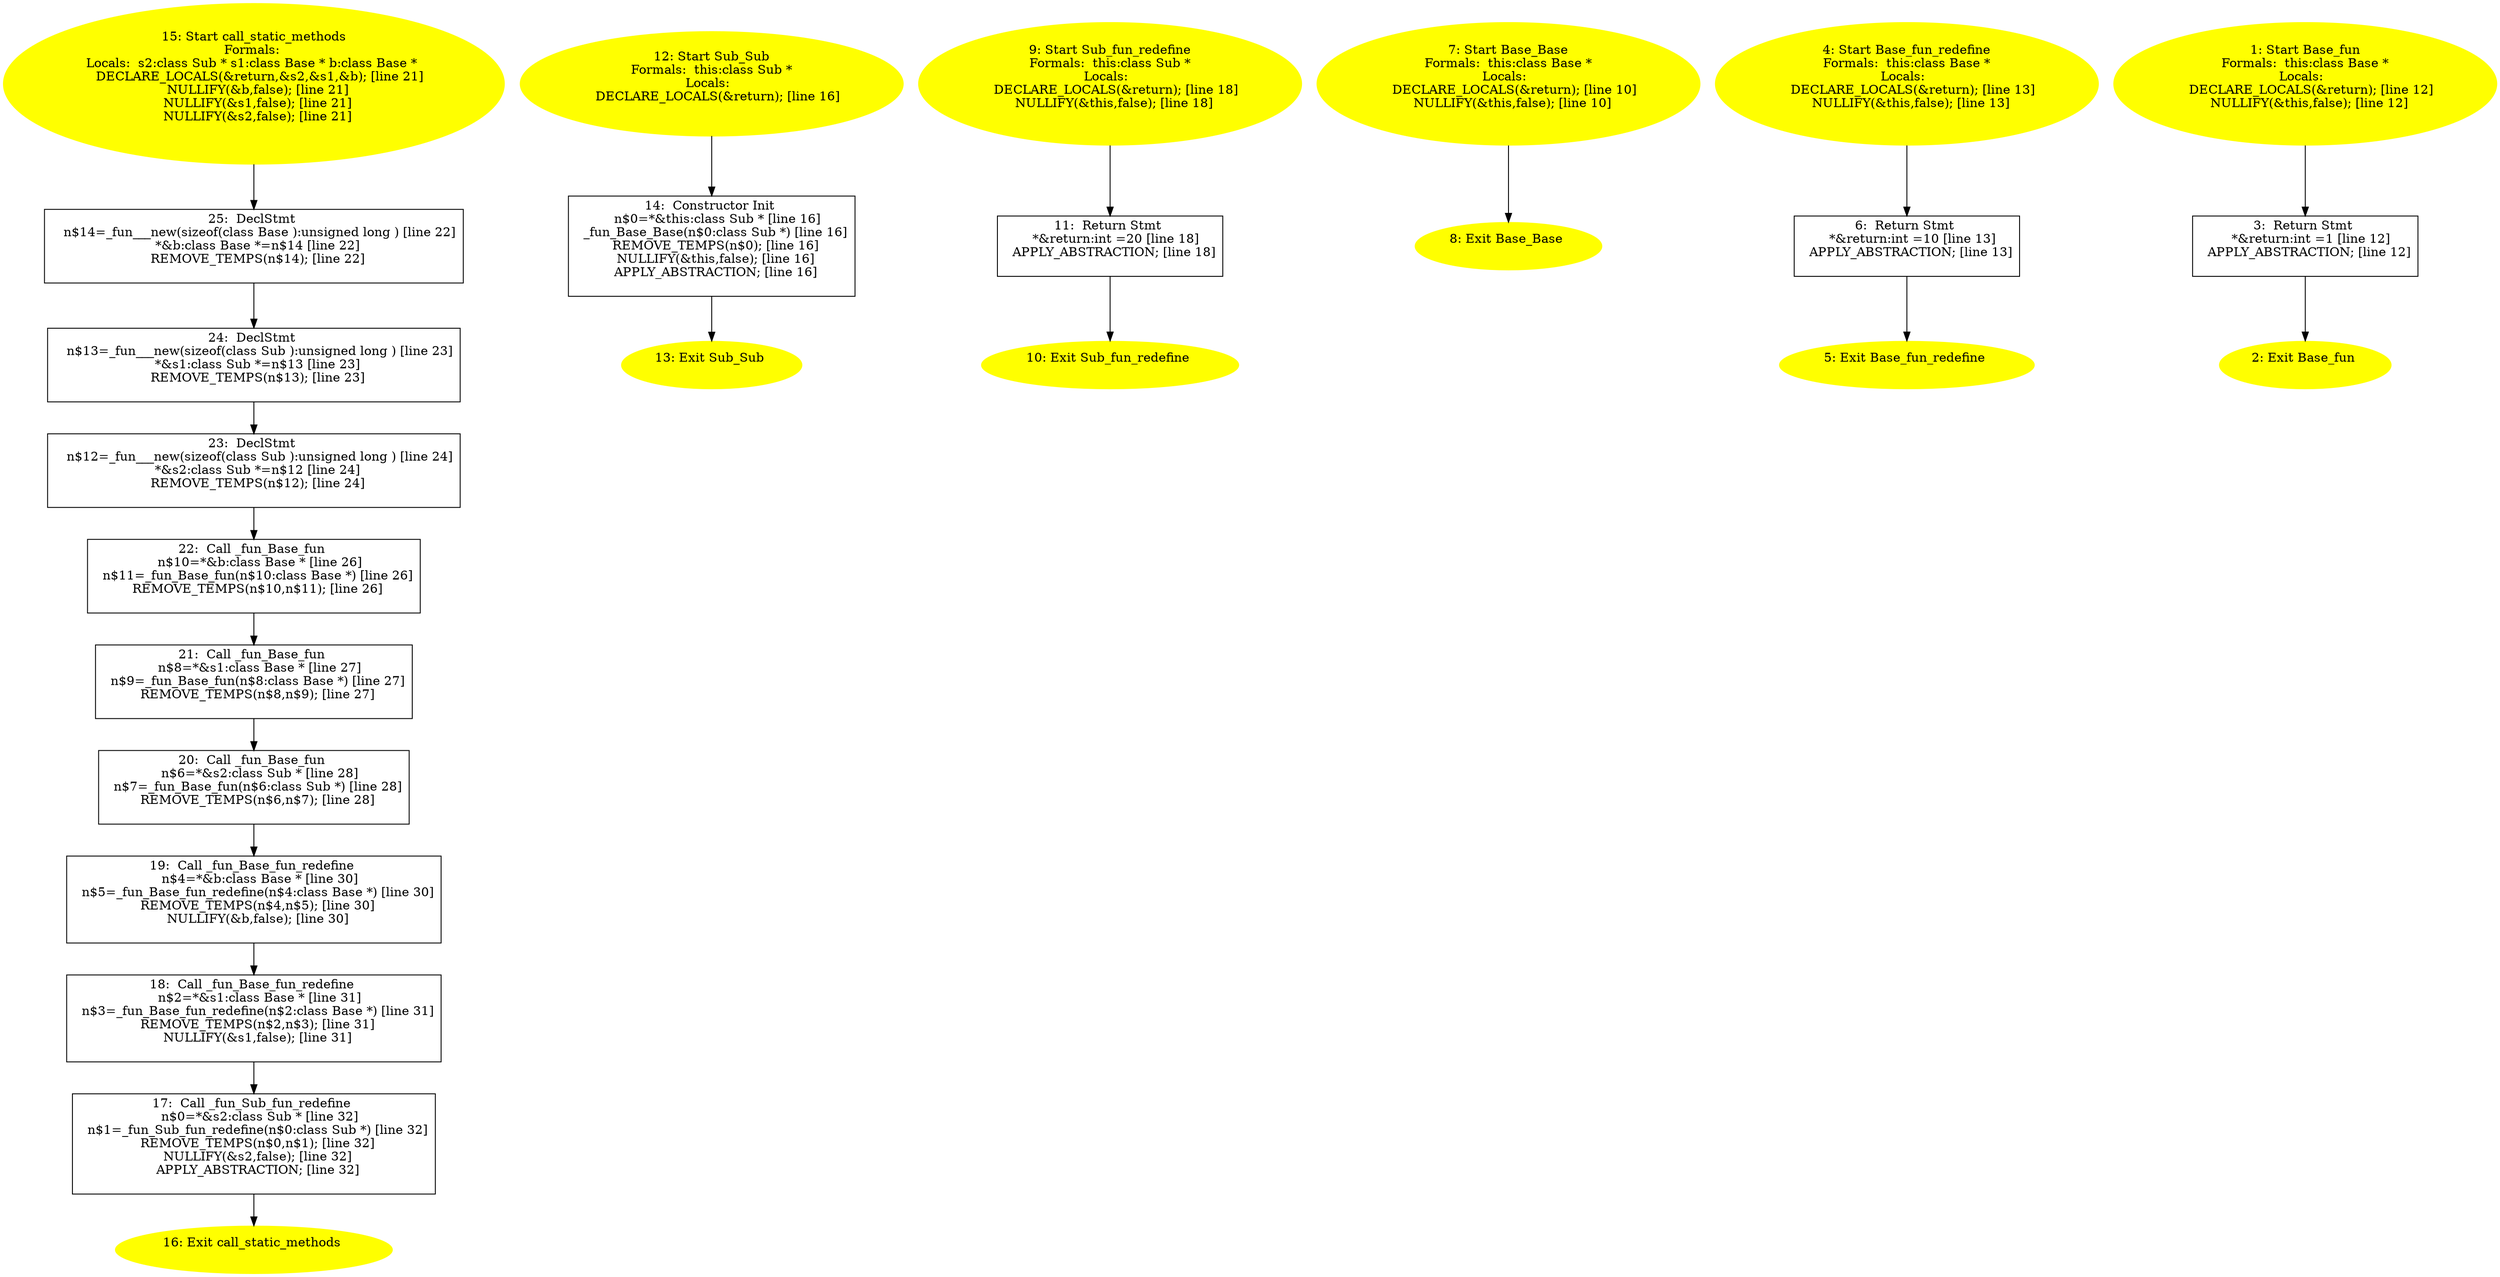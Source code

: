 digraph iCFG {
25 [label="25:  DeclStmt \n   n$14=_fun___new(sizeof(class Base ):unsigned long ) [line 22]\n  *&b:class Base *=n$14 [line 22]\n  REMOVE_TEMPS(n$14); [line 22]\n " shape="box"]
	

	 25 -> 24 ;
24 [label="24:  DeclStmt \n   n$13=_fun___new(sizeof(class Sub ):unsigned long ) [line 23]\n  *&s1:class Sub *=n$13 [line 23]\n  REMOVE_TEMPS(n$13); [line 23]\n " shape="box"]
	

	 24 -> 23 ;
23 [label="23:  DeclStmt \n   n$12=_fun___new(sizeof(class Sub ):unsigned long ) [line 24]\n  *&s2:class Sub *=n$12 [line 24]\n  REMOVE_TEMPS(n$12); [line 24]\n " shape="box"]
	

	 23 -> 22 ;
22 [label="22:  Call _fun_Base_fun \n   n$10=*&b:class Base * [line 26]\n  n$11=_fun_Base_fun(n$10:class Base *) [line 26]\n  REMOVE_TEMPS(n$10,n$11); [line 26]\n " shape="box"]
	

	 22 -> 21 ;
21 [label="21:  Call _fun_Base_fun \n   n$8=*&s1:class Base * [line 27]\n  n$9=_fun_Base_fun(n$8:class Base *) [line 27]\n  REMOVE_TEMPS(n$8,n$9); [line 27]\n " shape="box"]
	

	 21 -> 20 ;
20 [label="20:  Call _fun_Base_fun \n   n$6=*&s2:class Sub * [line 28]\n  n$7=_fun_Base_fun(n$6:class Sub *) [line 28]\n  REMOVE_TEMPS(n$6,n$7); [line 28]\n " shape="box"]
	

	 20 -> 19 ;
19 [label="19:  Call _fun_Base_fun_redefine \n   n$4=*&b:class Base * [line 30]\n  n$5=_fun_Base_fun_redefine(n$4:class Base *) [line 30]\n  REMOVE_TEMPS(n$4,n$5); [line 30]\n  NULLIFY(&b,false); [line 30]\n " shape="box"]
	

	 19 -> 18 ;
18 [label="18:  Call _fun_Base_fun_redefine \n   n$2=*&s1:class Base * [line 31]\n  n$3=_fun_Base_fun_redefine(n$2:class Base *) [line 31]\n  REMOVE_TEMPS(n$2,n$3); [line 31]\n  NULLIFY(&s1,false); [line 31]\n " shape="box"]
	

	 18 -> 17 ;
17 [label="17:  Call _fun_Sub_fun_redefine \n   n$0=*&s2:class Sub * [line 32]\n  n$1=_fun_Sub_fun_redefine(n$0:class Sub *) [line 32]\n  REMOVE_TEMPS(n$0,n$1); [line 32]\n  NULLIFY(&s2,false); [line 32]\n  APPLY_ABSTRACTION; [line 32]\n " shape="box"]
	

	 17 -> 16 ;
16 [label="16: Exit call_static_methods \n  " color=yellow style=filled]
	

15 [label="15: Start call_static_methods\nFormals: \nLocals:  s2:class Sub * s1:class Base * b:class Base * \n   DECLARE_LOCALS(&return,&s2,&s1,&b); [line 21]\n  NULLIFY(&b,false); [line 21]\n  NULLIFY(&s1,false); [line 21]\n  NULLIFY(&s2,false); [line 21]\n " color=yellow style=filled]
	

	 15 -> 25 ;
14 [label="14:  Constructor Init \n   n$0=*&this:class Sub * [line 16]\n  _fun_Base_Base(n$0:class Sub *) [line 16]\n  REMOVE_TEMPS(n$0); [line 16]\n  NULLIFY(&this,false); [line 16]\n  APPLY_ABSTRACTION; [line 16]\n " shape="box"]
	

	 14 -> 13 ;
13 [label="13: Exit Sub_Sub \n  " color=yellow style=filled]
	

12 [label="12: Start Sub_Sub\nFormals:  this:class Sub *\nLocals:  \n   DECLARE_LOCALS(&return); [line 16]\n " color=yellow style=filled]
	

	 12 -> 14 ;
11 [label="11:  Return Stmt \n   *&return:int =20 [line 18]\n  APPLY_ABSTRACTION; [line 18]\n " shape="box"]
	

	 11 -> 10 ;
10 [label="10: Exit Sub_fun_redefine \n  " color=yellow style=filled]
	

9 [label="9: Start Sub_fun_redefine\nFormals:  this:class Sub *\nLocals:  \n   DECLARE_LOCALS(&return); [line 18]\n  NULLIFY(&this,false); [line 18]\n " color=yellow style=filled]
	

	 9 -> 11 ;
8 [label="8: Exit Base_Base \n  " color=yellow style=filled]
	

7 [label="7: Start Base_Base\nFormals:  this:class Base *\nLocals:  \n   DECLARE_LOCALS(&return); [line 10]\n  NULLIFY(&this,false); [line 10]\n " color=yellow style=filled]
	

	 7 -> 8 ;
6 [label="6:  Return Stmt \n   *&return:int =10 [line 13]\n  APPLY_ABSTRACTION; [line 13]\n " shape="box"]
	

	 6 -> 5 ;
5 [label="5: Exit Base_fun_redefine \n  " color=yellow style=filled]
	

4 [label="4: Start Base_fun_redefine\nFormals:  this:class Base *\nLocals:  \n   DECLARE_LOCALS(&return); [line 13]\n  NULLIFY(&this,false); [line 13]\n " color=yellow style=filled]
	

	 4 -> 6 ;
3 [label="3:  Return Stmt \n   *&return:int =1 [line 12]\n  APPLY_ABSTRACTION; [line 12]\n " shape="box"]
	

	 3 -> 2 ;
2 [label="2: Exit Base_fun \n  " color=yellow style=filled]
	

1 [label="1: Start Base_fun\nFormals:  this:class Base *\nLocals:  \n   DECLARE_LOCALS(&return); [line 12]\n  NULLIFY(&this,false); [line 12]\n " color=yellow style=filled]
	

	 1 -> 3 ;
}
